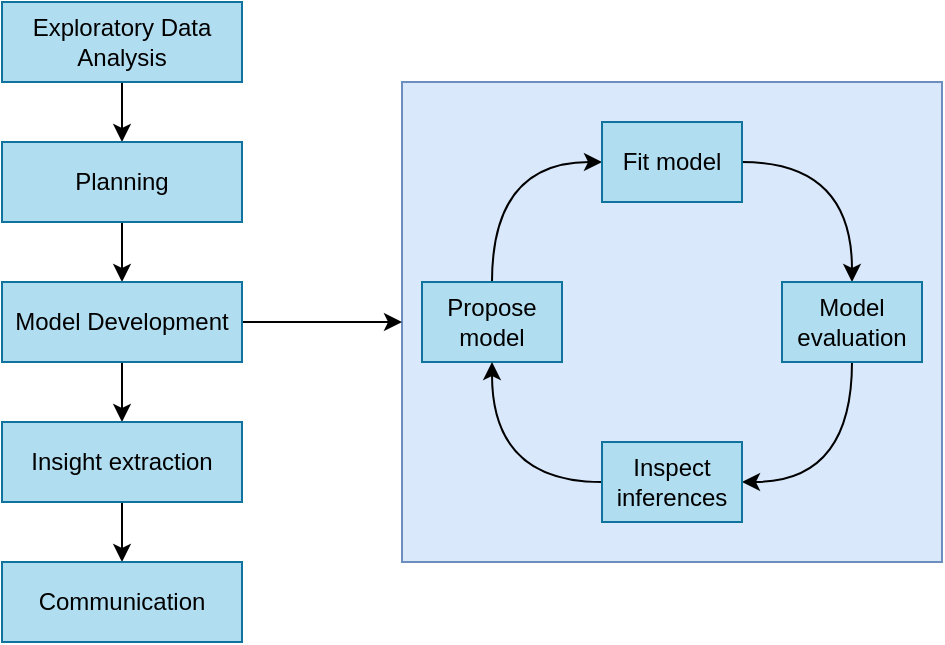<mxfile version="20.3.0" type="device"><diagram id="zgzAGspcPAOr6GGfa_WU" name="Page-1"><mxGraphModel dx="776" dy="502" grid="1" gridSize="10" guides="1" tooltips="1" connect="1" arrows="1" fold="1" page="1" pageScale="1" pageWidth="850" pageHeight="1100" math="0" shadow="0"><root><mxCell id="0"/><mxCell id="1" parent="0"/><mxCell id="POfss0Nrgvl08wJJurYr-16" value="" style="rounded=0;whiteSpace=wrap;html=1;fillColor=#dae8fc;strokeColor=#6c8ebf;" vertex="1" parent="1"><mxGeometry x="410" y="210" width="270" height="240" as="geometry"/></mxCell><mxCell id="POfss0Nrgvl08wJJurYr-21" style="edgeStyle=orthogonalEdgeStyle;curved=1;rounded=0;orthogonalLoop=1;jettySize=auto;html=1;exitX=0.5;exitY=1;exitDx=0;exitDy=0;entryX=0.5;entryY=0;entryDx=0;entryDy=0;" edge="1" parent="1" source="POfss0Nrgvl08wJJurYr-2" target="POfss0Nrgvl08wJJurYr-3"><mxGeometry relative="1" as="geometry"/></mxCell><mxCell id="POfss0Nrgvl08wJJurYr-2" value="Exploratory Data Analysis" style="rounded=0;whiteSpace=wrap;html=1;fillColor=#b1ddf0;strokeColor=#10739e;" vertex="1" parent="1"><mxGeometry x="210" y="170" width="120" height="40" as="geometry"/></mxCell><mxCell id="POfss0Nrgvl08wJJurYr-22" style="edgeStyle=orthogonalEdgeStyle;curved=1;rounded=0;orthogonalLoop=1;jettySize=auto;html=1;exitX=0.5;exitY=1;exitDx=0;exitDy=0;entryX=0.5;entryY=0;entryDx=0;entryDy=0;" edge="1" parent="1" source="POfss0Nrgvl08wJJurYr-3" target="POfss0Nrgvl08wJJurYr-4"><mxGeometry relative="1" as="geometry"/></mxCell><mxCell id="POfss0Nrgvl08wJJurYr-3" value="Planning" style="rounded=0;whiteSpace=wrap;html=1;fillColor=#b1ddf0;strokeColor=#10739e;" vertex="1" parent="1"><mxGeometry x="210" y="240" width="120" height="40" as="geometry"/></mxCell><mxCell id="POfss0Nrgvl08wJJurYr-17" style="edgeStyle=orthogonalEdgeStyle;curved=1;rounded=0;orthogonalLoop=1;jettySize=auto;html=1;exitX=1;exitY=0.5;exitDx=0;exitDy=0;entryX=0;entryY=0.5;entryDx=0;entryDy=0;" edge="1" parent="1" source="POfss0Nrgvl08wJJurYr-4" target="POfss0Nrgvl08wJJurYr-16"><mxGeometry relative="1" as="geometry"/></mxCell><mxCell id="POfss0Nrgvl08wJJurYr-23" style="edgeStyle=orthogonalEdgeStyle;curved=1;rounded=0;orthogonalLoop=1;jettySize=auto;html=1;exitX=0.5;exitY=1;exitDx=0;exitDy=0;" edge="1" parent="1" source="POfss0Nrgvl08wJJurYr-4" target="POfss0Nrgvl08wJJurYr-18"><mxGeometry relative="1" as="geometry"/></mxCell><mxCell id="POfss0Nrgvl08wJJurYr-4" value="Model Development" style="rounded=0;whiteSpace=wrap;html=1;fillColor=#b1ddf0;strokeColor=#10739e;" vertex="1" parent="1"><mxGeometry x="210" y="310" width="120" height="40" as="geometry"/></mxCell><mxCell id="POfss0Nrgvl08wJJurYr-10" style="edgeStyle=orthogonalEdgeStyle;rounded=0;orthogonalLoop=1;jettySize=auto;html=1;exitX=0.5;exitY=0;exitDx=0;exitDy=0;entryX=0;entryY=0.5;entryDx=0;entryDy=0;curved=1;" edge="1" parent="1" source="POfss0Nrgvl08wJJurYr-6" target="POfss0Nrgvl08wJJurYr-7"><mxGeometry relative="1" as="geometry"/></mxCell><mxCell id="POfss0Nrgvl08wJJurYr-6" value="Propose model" style="rounded=0;whiteSpace=wrap;html=1;fillColor=#b1ddf0;strokeColor=#10739e;" vertex="1" parent="1"><mxGeometry x="420" y="310" width="70" height="40" as="geometry"/></mxCell><mxCell id="POfss0Nrgvl08wJJurYr-11" style="edgeStyle=orthogonalEdgeStyle;curved=1;rounded=0;orthogonalLoop=1;jettySize=auto;html=1;exitX=1;exitY=0.5;exitDx=0;exitDy=0;" edge="1" parent="1" source="POfss0Nrgvl08wJJurYr-7" target="POfss0Nrgvl08wJJurYr-8"><mxGeometry relative="1" as="geometry"/></mxCell><mxCell id="POfss0Nrgvl08wJJurYr-7" value="Fit model" style="rounded=0;whiteSpace=wrap;html=1;fillColor=#b1ddf0;strokeColor=#10739e;" vertex="1" parent="1"><mxGeometry x="510" y="230" width="70" height="40" as="geometry"/></mxCell><mxCell id="POfss0Nrgvl08wJJurYr-12" style="edgeStyle=orthogonalEdgeStyle;curved=1;rounded=0;orthogonalLoop=1;jettySize=auto;html=1;exitX=0.5;exitY=1;exitDx=0;exitDy=0;entryX=1;entryY=0.5;entryDx=0;entryDy=0;" edge="1" parent="1" source="POfss0Nrgvl08wJJurYr-8" target="POfss0Nrgvl08wJJurYr-9"><mxGeometry relative="1" as="geometry"/></mxCell><mxCell id="POfss0Nrgvl08wJJurYr-8" value="Model evaluation" style="rounded=0;whiteSpace=wrap;html=1;fillColor=#b1ddf0;strokeColor=#10739e;" vertex="1" parent="1"><mxGeometry x="600" y="310" width="70" height="40" as="geometry"/></mxCell><mxCell id="POfss0Nrgvl08wJJurYr-13" style="edgeStyle=orthogonalEdgeStyle;curved=1;rounded=0;orthogonalLoop=1;jettySize=auto;html=1;exitX=0;exitY=0.5;exitDx=0;exitDy=0;entryX=0.5;entryY=1;entryDx=0;entryDy=0;" edge="1" parent="1" source="POfss0Nrgvl08wJJurYr-9" target="POfss0Nrgvl08wJJurYr-6"><mxGeometry relative="1" as="geometry"/></mxCell><mxCell id="POfss0Nrgvl08wJJurYr-9" value="Inspect inferences" style="rounded=0;whiteSpace=wrap;html=1;fillColor=#b1ddf0;strokeColor=#10739e;" vertex="1" parent="1"><mxGeometry x="510" y="390" width="70" height="40" as="geometry"/></mxCell><mxCell id="POfss0Nrgvl08wJJurYr-24" style="edgeStyle=orthogonalEdgeStyle;curved=1;rounded=0;orthogonalLoop=1;jettySize=auto;html=1;exitX=0.5;exitY=1;exitDx=0;exitDy=0;" edge="1" parent="1" source="POfss0Nrgvl08wJJurYr-18" target="POfss0Nrgvl08wJJurYr-20"><mxGeometry relative="1" as="geometry"/></mxCell><mxCell id="POfss0Nrgvl08wJJurYr-18" value="Insight extraction" style="rounded=0;whiteSpace=wrap;html=1;fillColor=#b1ddf0;strokeColor=#10739e;" vertex="1" parent="1"><mxGeometry x="210" y="380" width="120" height="40" as="geometry"/></mxCell><mxCell id="POfss0Nrgvl08wJJurYr-20" value="Communication" style="rounded=0;whiteSpace=wrap;html=1;fillColor=#b1ddf0;strokeColor=#10739e;" vertex="1" parent="1"><mxGeometry x="210" y="450" width="120" height="40" as="geometry"/></mxCell></root></mxGraphModel></diagram></mxfile>